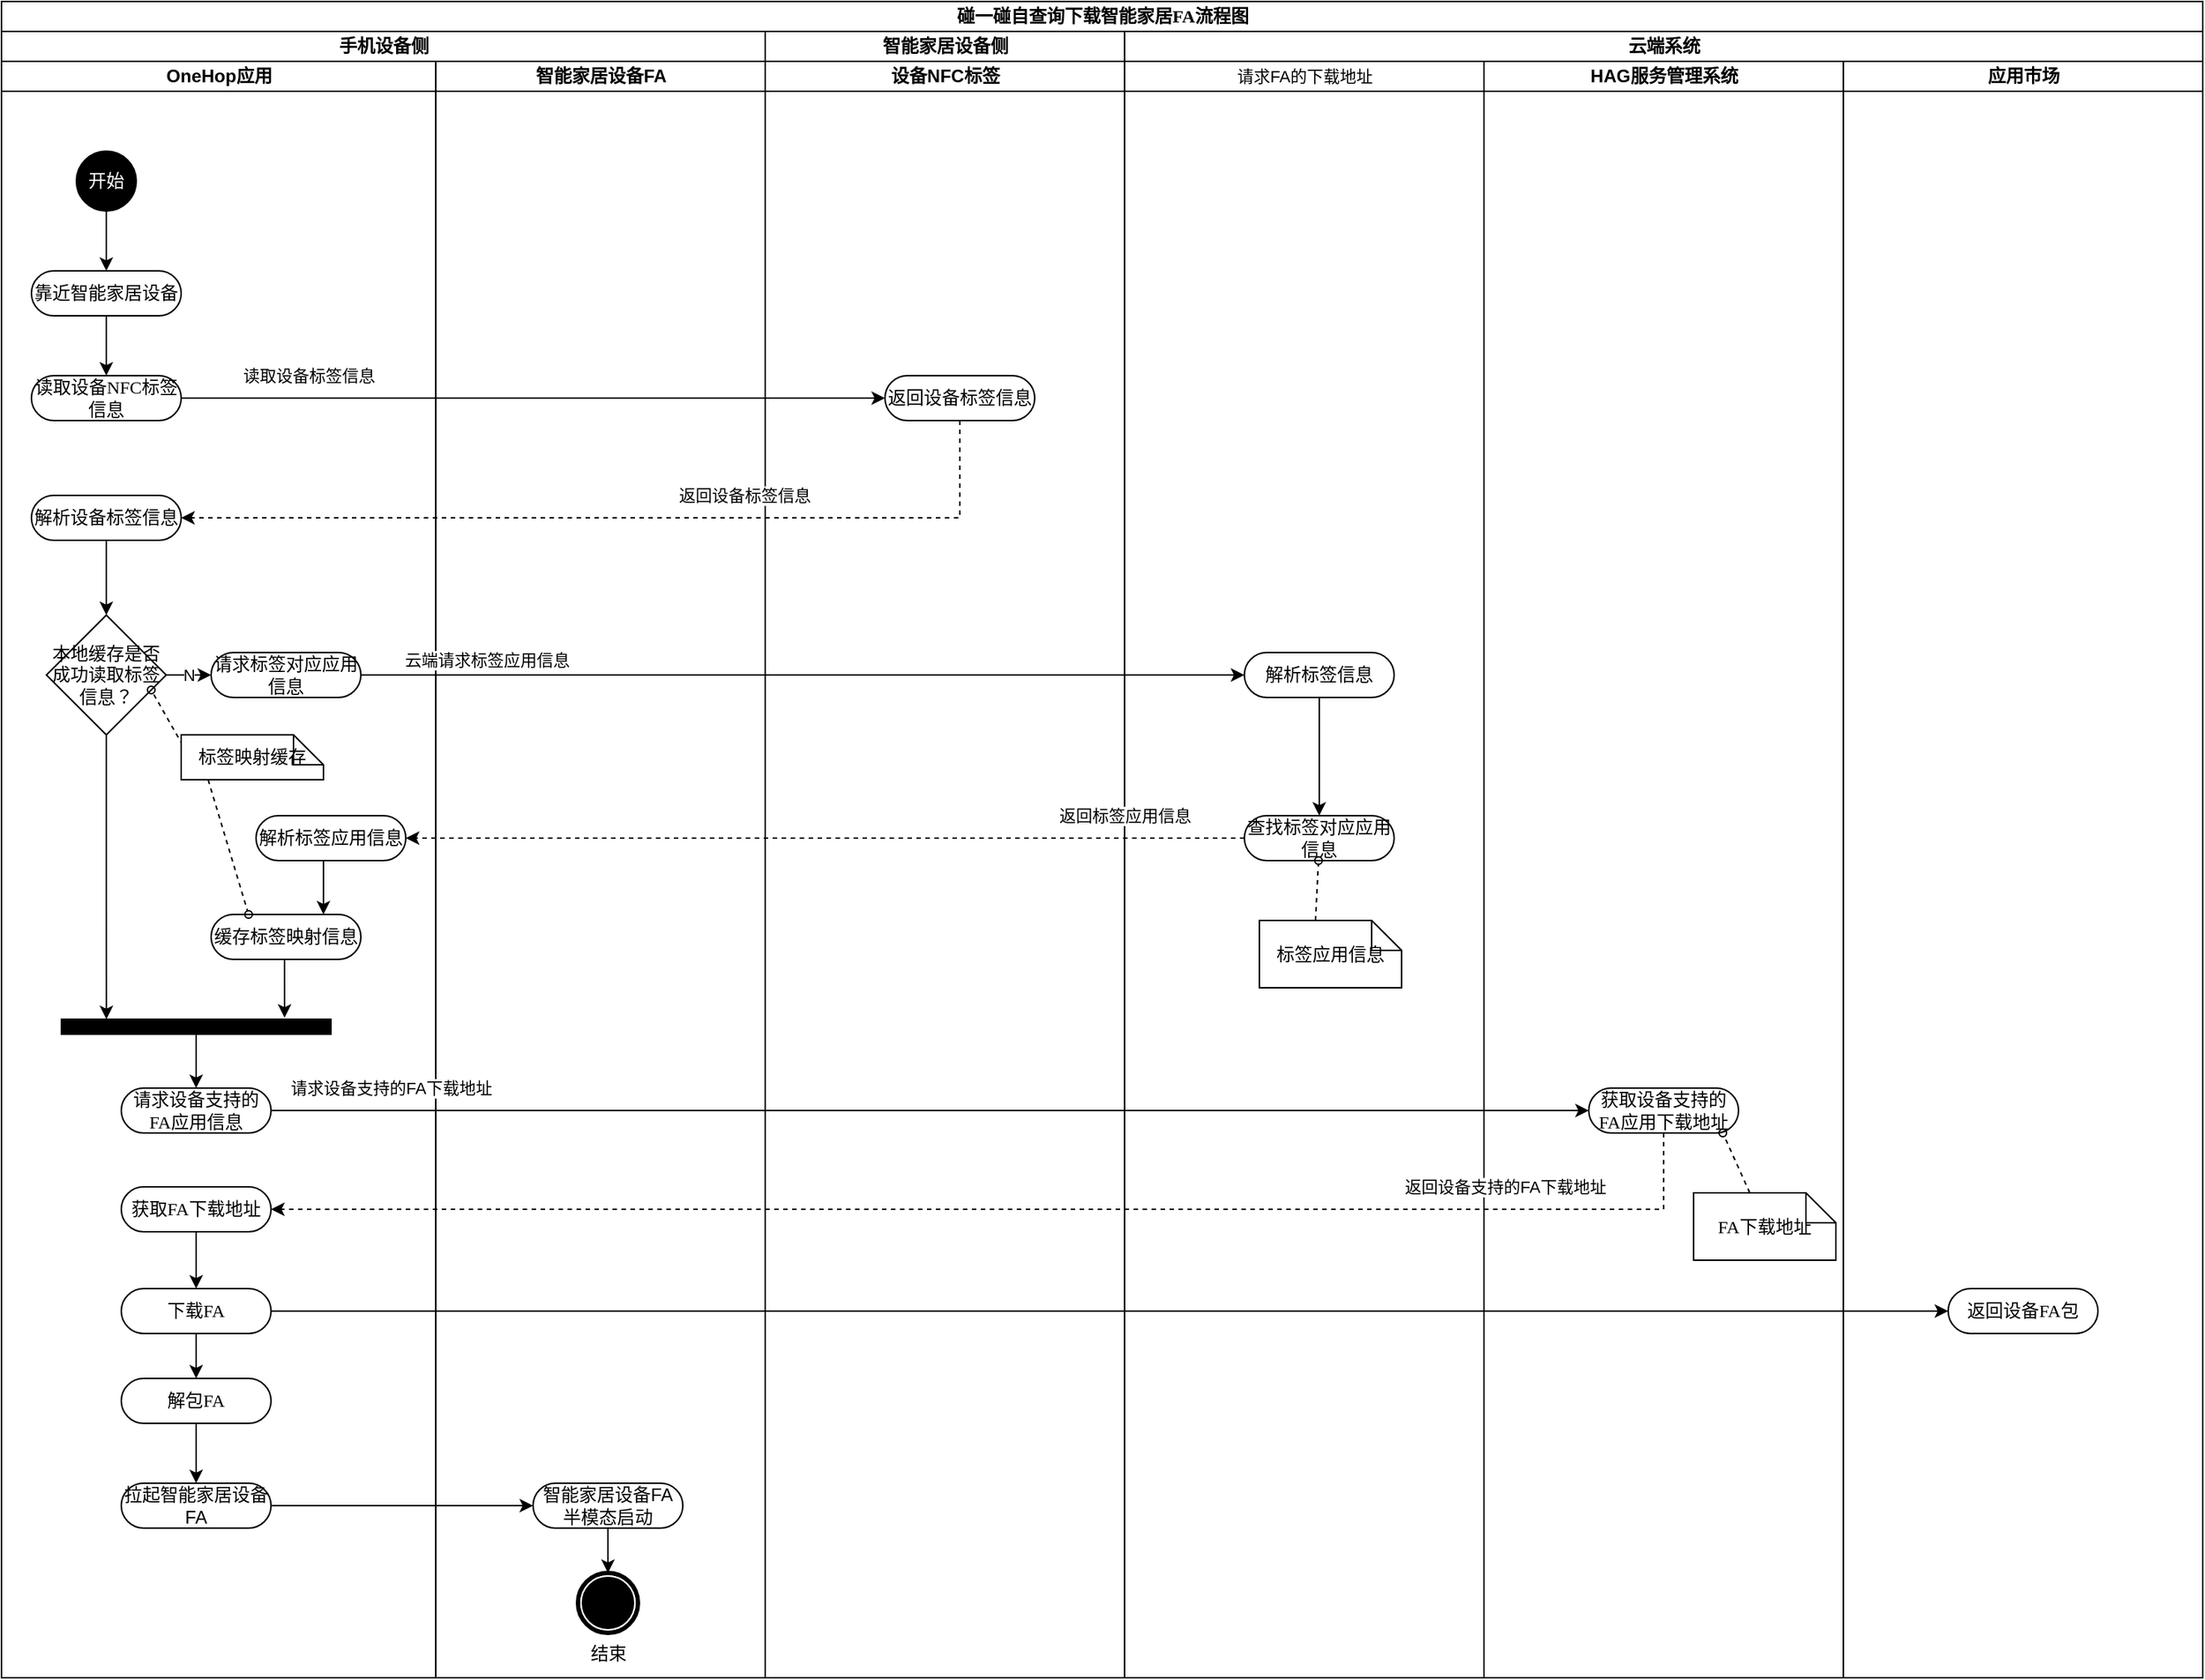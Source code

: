 <mxfile version="13.4.2" type="github">
  <diagram name="Page-1" id="e7e014a7-5840-1c2e-5031-d8a46d1fe8dd">
    <mxGraphModel dx="1461" dy="794" grid="1" gridSize="10" guides="1" tooltips="1" connect="1" arrows="1" fold="1" page="1" pageScale="1" pageWidth="1169" pageHeight="826" background="#ffffff" math="0" shadow="0">
      <root>
        <mxCell id="0" />
        <mxCell id="1" parent="0" />
        <mxCell id="CxLfZUfCz9YsHEarrwwl-1" value="碰一碰自查询下载智能家居FA流程图" style="swimlane;html=1;childLayout=stackLayout;startSize=20;rounded=0;shadow=0;comic=0;labelBackgroundColor=none;strokeWidth=1;fontFamily=Verdana;fontSize=12;align=center;" vertex="1" parent="1">
          <mxGeometry x="180" y="100" width="1470" height="1120" as="geometry" />
        </mxCell>
        <mxCell id="CxLfZUfCz9YsHEarrwwl-2" value="手机设备侧" style="swimlane;html=1;startSize=20;" vertex="1" parent="CxLfZUfCz9YsHEarrwwl-1">
          <mxGeometry y="20" width="510" height="1100" as="geometry" />
        </mxCell>
        <mxCell id="CxLfZUfCz9YsHEarrwwl-53" value="OneHop应用" style="swimlane;html=1;startSize=20;" vertex="1" parent="CxLfZUfCz9YsHEarrwwl-2">
          <mxGeometry y="20" width="290" height="1080" as="geometry" />
        </mxCell>
        <mxCell id="CxLfZUfCz9YsHEarrwwl-62" style="edgeStyle=orthogonalEdgeStyle;rounded=0;orthogonalLoop=1;jettySize=auto;html=1;exitX=0.5;exitY=1;exitDx=0;exitDy=0;entryX=0.5;entryY=0;entryDx=0;entryDy=0;" edge="1" parent="CxLfZUfCz9YsHEarrwwl-53" source="CxLfZUfCz9YsHEarrwwl-59" target="CxLfZUfCz9YsHEarrwwl-60">
          <mxGeometry relative="1" as="geometry" />
        </mxCell>
        <mxCell id="CxLfZUfCz9YsHEarrwwl-74" value="N" style="edgeStyle=orthogonalEdgeStyle;rounded=0;orthogonalLoop=1;jettySize=auto;html=1;exitX=1;exitY=0.5;exitDx=0;exitDy=0;" edge="1" parent="CxLfZUfCz9YsHEarrwwl-53" source="CxLfZUfCz9YsHEarrwwl-70" target="CxLfZUfCz9YsHEarrwwl-72">
          <mxGeometry relative="1" as="geometry" />
        </mxCell>
        <mxCell id="CxLfZUfCz9YsHEarrwwl-99" value="" style="edgeStyle=orthogonalEdgeStyle;rounded=0;orthogonalLoop=1;jettySize=auto;html=1;entryX=0.167;entryY=0;entryDx=0;entryDy=0;entryPerimeter=0;" edge="1" parent="CxLfZUfCz9YsHEarrwwl-53" source="CxLfZUfCz9YsHEarrwwl-70" target="CxLfZUfCz9YsHEarrwwl-96">
          <mxGeometry relative="1" as="geometry">
            <mxPoint x="70" y="530" as="targetPoint" />
          </mxGeometry>
        </mxCell>
        <mxCell id="CxLfZUfCz9YsHEarrwwl-70" value="本地缓存是否成功读取标签信息？" style="rhombus;whiteSpace=wrap;html=1;" vertex="1" parent="CxLfZUfCz9YsHEarrwwl-53">
          <mxGeometry x="30" y="370" width="80" height="80" as="geometry" />
        </mxCell>
        <mxCell id="CxLfZUfCz9YsHEarrwwl-59" value="&lt;font color=&quot;#ffffff&quot;&gt;开始&lt;/font&gt;" style="ellipse;whiteSpace=wrap;html=1;rounded=0;shadow=0;comic=0;labelBackgroundColor=none;strokeWidth=1;fillColor=#000000;fontFamily=Verdana;fontSize=12;align=center;" vertex="1" parent="CxLfZUfCz9YsHEarrwwl-53">
          <mxGeometry x="50" y="60" width="40" height="40" as="geometry" />
        </mxCell>
        <mxCell id="CxLfZUfCz9YsHEarrwwl-65" style="edgeStyle=orthogonalEdgeStyle;rounded=0;orthogonalLoop=1;jettySize=auto;html=1;exitX=0.5;exitY=1;exitDx=0;exitDy=0;" edge="1" parent="CxLfZUfCz9YsHEarrwwl-53" source="CxLfZUfCz9YsHEarrwwl-60" target="CxLfZUfCz9YsHEarrwwl-64">
          <mxGeometry relative="1" as="geometry" />
        </mxCell>
        <mxCell id="CxLfZUfCz9YsHEarrwwl-60" value="靠近智能家居设备" style="rounded=1;whiteSpace=wrap;html=1;shadow=0;comic=0;labelBackgroundColor=none;strokeWidth=1;fontFamily=Verdana;fontSize=12;align=center;arcSize=50;" vertex="1" parent="CxLfZUfCz9YsHEarrwwl-53">
          <mxGeometry x="20" y="140" width="100" height="30" as="geometry" />
        </mxCell>
        <mxCell id="CxLfZUfCz9YsHEarrwwl-64" value="读取设备NFC标签信息" style="rounded=1;whiteSpace=wrap;html=1;shadow=0;comic=0;labelBackgroundColor=none;strokeWidth=1;fontFamily=Verdana;fontSize=12;align=center;arcSize=50;" vertex="1" parent="CxLfZUfCz9YsHEarrwwl-53">
          <mxGeometry x="20" y="210" width="100" height="30" as="geometry" />
        </mxCell>
        <mxCell id="CxLfZUfCz9YsHEarrwwl-73" style="edgeStyle=orthogonalEdgeStyle;rounded=0;orthogonalLoop=1;jettySize=auto;html=1;exitX=0.5;exitY=1;exitDx=0;exitDy=0;entryX=0.5;entryY=0;entryDx=0;entryDy=0;" edge="1" parent="CxLfZUfCz9YsHEarrwwl-53" source="CxLfZUfCz9YsHEarrwwl-67" target="CxLfZUfCz9YsHEarrwwl-70">
          <mxGeometry relative="1" as="geometry" />
        </mxCell>
        <mxCell id="CxLfZUfCz9YsHEarrwwl-67" value="解析设备标签信息" style="rounded=1;whiteSpace=wrap;html=1;shadow=0;comic=0;labelBackgroundColor=none;strokeWidth=1;fontFamily=Verdana;fontSize=12;align=center;arcSize=50;" vertex="1" parent="CxLfZUfCz9YsHEarrwwl-53">
          <mxGeometry x="20" y="290" width="100" height="30" as="geometry" />
        </mxCell>
        <mxCell id="CxLfZUfCz9YsHEarrwwl-87" style="edgeStyle=none;rounded=0;html=1;dashed=1;labelBackgroundColor=none;startArrow=none;startFill=0;startSize=5;endArrow=oval;endFill=0;endSize=5;jettySize=auto;orthogonalLoop=1;strokeWidth=1;fontFamily=Verdana;fontSize=12;exitX=0.011;exitY=0.233;exitDx=0;exitDy=0;exitPerimeter=0;entryX=0.875;entryY=0.625;entryDx=0;entryDy=0;entryPerimeter=0;" edge="1" parent="CxLfZUfCz9YsHEarrwwl-53" source="CxLfZUfCz9YsHEarrwwl-86" target="CxLfZUfCz9YsHEarrwwl-70">
          <mxGeometry relative="1" as="geometry">
            <mxPoint x="80" y="425" as="sourcePoint" />
            <mxPoint x="100" y="430" as="targetPoint" />
          </mxGeometry>
        </mxCell>
        <mxCell id="CxLfZUfCz9YsHEarrwwl-93" value="请求设备支持的FA应用信息" style="rounded=1;whiteSpace=wrap;html=1;shadow=0;comic=0;labelBackgroundColor=none;strokeWidth=1;fontFamily=Verdana;fontSize=12;align=center;arcSize=50;" vertex="1" parent="CxLfZUfCz9YsHEarrwwl-53">
          <mxGeometry x="80" y="686" width="100" height="30" as="geometry" />
        </mxCell>
        <mxCell id="CxLfZUfCz9YsHEarrwwl-113" style="edgeStyle=orthogonalEdgeStyle;rounded=0;orthogonalLoop=1;jettySize=auto;html=1;exitX=0.5;exitY=1;exitDx=0;exitDy=0;entryX=0.5;entryY=0;entryDx=0;entryDy=0;" edge="1" parent="CxLfZUfCz9YsHEarrwwl-53" source="CxLfZUfCz9YsHEarrwwl-106" target="CxLfZUfCz9YsHEarrwwl-111">
          <mxGeometry relative="1" as="geometry" />
        </mxCell>
        <mxCell id="CxLfZUfCz9YsHEarrwwl-106" value="获取FA下载地址" style="rounded=1;whiteSpace=wrap;html=1;shadow=0;comic=0;labelBackgroundColor=none;strokeWidth=1;fontFamily=Verdana;fontSize=12;align=center;arcSize=50;" vertex="1" parent="CxLfZUfCz9YsHEarrwwl-53">
          <mxGeometry x="80" y="752" width="100" height="30" as="geometry" />
        </mxCell>
        <mxCell id="CxLfZUfCz9YsHEarrwwl-121" style="edgeStyle=orthogonalEdgeStyle;rounded=0;orthogonalLoop=1;jettySize=auto;html=1;exitX=0.5;exitY=1;exitDx=0;exitDy=0;entryX=0.5;entryY=0;entryDx=0;entryDy=0;" edge="1" parent="CxLfZUfCz9YsHEarrwwl-53" source="CxLfZUfCz9YsHEarrwwl-111" target="CxLfZUfCz9YsHEarrwwl-114">
          <mxGeometry relative="1" as="geometry" />
        </mxCell>
        <mxCell id="CxLfZUfCz9YsHEarrwwl-111" value="下载FA" style="rounded=1;whiteSpace=wrap;html=1;shadow=0;comic=0;labelBackgroundColor=none;strokeWidth=1;fontFamily=Verdana;fontSize=12;align=center;arcSize=50;" vertex="1" parent="CxLfZUfCz9YsHEarrwwl-53">
          <mxGeometry x="80" y="820" width="100" height="30" as="geometry" />
        </mxCell>
        <mxCell id="CxLfZUfCz9YsHEarrwwl-122" style="edgeStyle=orthogonalEdgeStyle;rounded=0;orthogonalLoop=1;jettySize=auto;html=1;exitX=0.5;exitY=1;exitDx=0;exitDy=0;entryX=0.5;entryY=0;entryDx=0;entryDy=0;" edge="1" parent="CxLfZUfCz9YsHEarrwwl-53" source="CxLfZUfCz9YsHEarrwwl-114" target="CxLfZUfCz9YsHEarrwwl-115">
          <mxGeometry relative="1" as="geometry" />
        </mxCell>
        <mxCell id="CxLfZUfCz9YsHEarrwwl-114" value="解包FA" style="rounded=1;whiteSpace=wrap;html=1;shadow=0;comic=0;labelBackgroundColor=none;strokeWidth=1;fontFamily=Verdana;fontSize=12;align=center;arcSize=50;" vertex="1" parent="CxLfZUfCz9YsHEarrwwl-53">
          <mxGeometry x="80" y="880" width="100" height="30" as="geometry" />
        </mxCell>
        <mxCell id="CxLfZUfCz9YsHEarrwwl-115" value="&lt;span style=&quot;font-family: helvetica;&quot;&gt;拉起智能家居设备FA&lt;/span&gt;" style="rounded=1;whiteSpace=wrap;html=1;shadow=0;comic=0;labelBackgroundColor=none;strokeWidth=1;fontFamily=Verdana;fontSize=12;align=center;arcSize=50;fontStyle=0" vertex="1" parent="CxLfZUfCz9YsHEarrwwl-53">
          <mxGeometry x="80" y="950" width="100" height="30" as="geometry" />
        </mxCell>
        <mxCell id="CxLfZUfCz9YsHEarrwwl-86" value="标签映射缓存" style="shape=note;whiteSpace=wrap;html=1;rounded=0;shadow=0;comic=0;labelBackgroundColor=none;strokeWidth=1;fontFamily=Verdana;fontSize=12;align=center;size=20;" vertex="1" parent="CxLfZUfCz9YsHEarrwwl-53">
          <mxGeometry x="120" y="450" width="95" height="30" as="geometry" />
        </mxCell>
        <mxCell id="CxLfZUfCz9YsHEarrwwl-101" style="edgeStyle=orthogonalEdgeStyle;rounded=0;orthogonalLoop=1;jettySize=auto;html=1;exitX=0.5;exitY=1;exitDx=0;exitDy=0;entryX=0.5;entryY=0;entryDx=0;entryDy=0;" edge="1" parent="CxLfZUfCz9YsHEarrwwl-53" source="CxLfZUfCz9YsHEarrwwl-96" target="CxLfZUfCz9YsHEarrwwl-93">
          <mxGeometry relative="1" as="geometry" />
        </mxCell>
        <mxCell id="CxLfZUfCz9YsHEarrwwl-96" value="" style="whiteSpace=wrap;html=1;rounded=0;shadow=0;comic=0;labelBackgroundColor=none;strokeWidth=1;fillColor=#000000;fontFamily=Verdana;fontSize=12;align=center;rotation=0;" vertex="1" parent="CxLfZUfCz9YsHEarrwwl-53">
          <mxGeometry x="40" y="640" width="180" height="10" as="geometry" />
        </mxCell>
        <mxCell id="CxLfZUfCz9YsHEarrwwl-100" style="edgeStyle=orthogonalEdgeStyle;rounded=0;orthogonalLoop=1;jettySize=auto;html=1;exitX=0.5;exitY=1;exitDx=0;exitDy=0;entryX=0.828;entryY=-0.1;entryDx=0;entryDy=0;entryPerimeter=0;" edge="1" parent="CxLfZUfCz9YsHEarrwwl-53" source="CxLfZUfCz9YsHEarrwwl-88" target="CxLfZUfCz9YsHEarrwwl-96">
          <mxGeometry relative="1" as="geometry" />
        </mxCell>
        <mxCell id="CxLfZUfCz9YsHEarrwwl-88" value="缓存标签映射信息" style="rounded=1;whiteSpace=wrap;html=1;shadow=0;comic=0;labelBackgroundColor=none;strokeWidth=1;fontFamily=Verdana;fontSize=12;align=center;arcSize=50;" vertex="1" parent="CxLfZUfCz9YsHEarrwwl-53">
          <mxGeometry x="140" y="570" width="100" height="30" as="geometry" />
        </mxCell>
        <mxCell id="CxLfZUfCz9YsHEarrwwl-72" value="请求标签对应应用信息" style="rounded=1;whiteSpace=wrap;html=1;shadow=0;comic=0;labelBackgroundColor=none;strokeWidth=1;fontFamily=Verdana;fontSize=12;align=center;arcSize=50;" vertex="1" parent="CxLfZUfCz9YsHEarrwwl-53">
          <mxGeometry x="140" y="395" width="100" height="30" as="geometry" />
        </mxCell>
        <mxCell id="CxLfZUfCz9YsHEarrwwl-89" style="edgeStyle=none;rounded=0;html=1;dashed=1;labelBackgroundColor=none;startArrow=none;startFill=0;startSize=5;endArrow=oval;endFill=0;endSize=5;jettySize=auto;orthogonalLoop=1;strokeWidth=1;fontFamily=Verdana;fontSize=12;entryX=0.25;entryY=0;entryDx=0;entryDy=0;" edge="1" parent="CxLfZUfCz9YsHEarrwwl-53" target="CxLfZUfCz9YsHEarrwwl-88">
          <mxGeometry relative="1" as="geometry">
            <mxPoint x="138" y="480" as="sourcePoint" />
            <mxPoint x="110" y="430" as="targetPoint" />
          </mxGeometry>
        </mxCell>
        <mxCell id="CxLfZUfCz9YsHEarrwwl-90" style="edgeStyle=orthogonalEdgeStyle;rounded=0;orthogonalLoop=1;jettySize=auto;html=1;exitX=0.5;exitY=1;exitDx=0;exitDy=0;entryX=0.75;entryY=0;entryDx=0;entryDy=0;" edge="1" parent="CxLfZUfCz9YsHEarrwwl-53" source="CxLfZUfCz9YsHEarrwwl-80" target="CxLfZUfCz9YsHEarrwwl-88">
          <mxGeometry relative="1" as="geometry" />
        </mxCell>
        <mxCell id="CxLfZUfCz9YsHEarrwwl-80" value="解析标签应用信息" style="rounded=1;whiteSpace=wrap;html=1;shadow=0;comic=0;labelBackgroundColor=none;strokeWidth=1;fontFamily=Verdana;fontSize=12;align=center;arcSize=50;" vertex="1" parent="CxLfZUfCz9YsHEarrwwl-53">
          <mxGeometry x="170" y="504" width="100" height="30" as="geometry" />
        </mxCell>
        <mxCell id="CxLfZUfCz9YsHEarrwwl-54" value="智能家居设备FA" style="swimlane;html=1;startSize=20;" vertex="1" parent="CxLfZUfCz9YsHEarrwwl-2">
          <mxGeometry x="290" y="20" width="220" height="1080" as="geometry" />
        </mxCell>
        <mxCell id="CxLfZUfCz9YsHEarrwwl-124" style="edgeStyle=orthogonalEdgeStyle;rounded=0;orthogonalLoop=1;jettySize=auto;html=1;exitX=0.5;exitY=1;exitDx=0;exitDy=0;" edge="1" parent="CxLfZUfCz9YsHEarrwwl-54" source="CxLfZUfCz9YsHEarrwwl-117" target="CxLfZUfCz9YsHEarrwwl-119">
          <mxGeometry relative="1" as="geometry" />
        </mxCell>
        <mxCell id="CxLfZUfCz9YsHEarrwwl-117" value="&lt;span style=&quot;font-family: &amp;#34;helvetica&amp;#34;&quot;&gt;智能家居设备FA半模态启动&lt;/span&gt;" style="rounded=1;whiteSpace=wrap;html=1;shadow=0;comic=0;labelBackgroundColor=none;strokeWidth=1;fontFamily=Verdana;fontSize=12;align=center;arcSize=50;fontStyle=0" vertex="1" parent="CxLfZUfCz9YsHEarrwwl-54">
          <mxGeometry x="65" y="950" width="100" height="30" as="geometry" />
        </mxCell>
        <mxCell id="CxLfZUfCz9YsHEarrwwl-119" value="结束" style="shape=mxgraph.bpmn.shape;html=1;verticalLabelPosition=bottom;labelBackgroundColor=#ffffff;verticalAlign=top;perimeter=ellipsePerimeter;outline=end;symbol=terminate;rounded=0;shadow=0;comic=0;strokeWidth=1;fontFamily=Verdana;fontSize=12;align=center;" vertex="1" parent="CxLfZUfCz9YsHEarrwwl-54">
          <mxGeometry x="95" y="1010" width="40" height="40" as="geometry" />
        </mxCell>
        <mxCell id="CxLfZUfCz9YsHEarrwwl-123" style="edgeStyle=orthogonalEdgeStyle;rounded=0;orthogonalLoop=1;jettySize=auto;html=1;exitX=1;exitY=0.5;exitDx=0;exitDy=0;" edge="1" parent="CxLfZUfCz9YsHEarrwwl-2" source="CxLfZUfCz9YsHEarrwwl-115" target="CxLfZUfCz9YsHEarrwwl-117">
          <mxGeometry relative="1" as="geometry" />
        </mxCell>
        <mxCell id="CxLfZUfCz9YsHEarrwwl-5" value="智能家居设备侧" style="swimlane;html=1;startSize=20;" vertex="1" parent="CxLfZUfCz9YsHEarrwwl-1">
          <mxGeometry x="510" y="20" width="240" height="1100" as="geometry" />
        </mxCell>
        <mxCell id="CxLfZUfCz9YsHEarrwwl-44" value="设备NFC标签" style="swimlane;html=1;startSize=20;" vertex="1" parent="CxLfZUfCz9YsHEarrwwl-5">
          <mxGeometry y="20" width="240" height="1080" as="geometry" />
        </mxCell>
        <mxCell id="CxLfZUfCz9YsHEarrwwl-61" value="返回设备标签信息" style="rounded=1;whiteSpace=wrap;html=1;shadow=0;comic=0;labelBackgroundColor=none;strokeWidth=1;fontFamily=Verdana;fontSize=12;align=center;arcSize=50;" vertex="1" parent="CxLfZUfCz9YsHEarrwwl-44">
          <mxGeometry x="80" y="210" width="100" height="30" as="geometry" />
        </mxCell>
        <mxCell id="CxLfZUfCz9YsHEarrwwl-66" style="edgeStyle=orthogonalEdgeStyle;rounded=0;orthogonalLoop=1;jettySize=auto;html=1;exitX=1;exitY=0.5;exitDx=0;exitDy=0;entryX=0;entryY=0.5;entryDx=0;entryDy=0;" edge="1" parent="CxLfZUfCz9YsHEarrwwl-1" source="CxLfZUfCz9YsHEarrwwl-64" target="CxLfZUfCz9YsHEarrwwl-61">
          <mxGeometry relative="1" as="geometry" />
        </mxCell>
        <mxCell id="CxLfZUfCz9YsHEarrwwl-84" value="读取设备标签信息" style="edgeLabel;html=1;align=center;verticalAlign=middle;resizable=0;points=[];" vertex="1" connectable="0" parent="CxLfZUfCz9YsHEarrwwl-66">
          <mxGeometry x="-0.682" relative="1" as="geometry">
            <mxPoint x="10" y="-15" as="offset" />
          </mxGeometry>
        </mxCell>
        <mxCell id="CxLfZUfCz9YsHEarrwwl-68" style="edgeStyle=orthogonalEdgeStyle;rounded=0;orthogonalLoop=1;jettySize=auto;html=1;exitX=0.5;exitY=1;exitDx=0;exitDy=0;entryX=1;entryY=0.5;entryDx=0;entryDy=0;dashed=1;" edge="1" parent="CxLfZUfCz9YsHEarrwwl-1" source="CxLfZUfCz9YsHEarrwwl-61" target="CxLfZUfCz9YsHEarrwwl-67">
          <mxGeometry relative="1" as="geometry" />
        </mxCell>
        <mxCell id="CxLfZUfCz9YsHEarrwwl-83" value="返回设备标签信息" style="edgeLabel;html=1;align=center;verticalAlign=middle;resizable=0;points=[];" vertex="1" connectable="0" parent="CxLfZUfCz9YsHEarrwwl-68">
          <mxGeometry x="-0.031" y="2" relative="1" as="geometry">
            <mxPoint x="74" y="-17" as="offset" />
          </mxGeometry>
        </mxCell>
        <mxCell id="CxLfZUfCz9YsHEarrwwl-75" style="edgeStyle=orthogonalEdgeStyle;rounded=0;orthogonalLoop=1;jettySize=auto;html=1;exitX=1;exitY=0.5;exitDx=0;exitDy=0;entryX=0;entryY=0.5;entryDx=0;entryDy=0;" edge="1" parent="CxLfZUfCz9YsHEarrwwl-1" source="CxLfZUfCz9YsHEarrwwl-72" target="CxLfZUfCz9YsHEarrwwl-71">
          <mxGeometry relative="1" as="geometry" />
        </mxCell>
        <mxCell id="CxLfZUfCz9YsHEarrwwl-85" value="云端请求标签应用信息" style="edgeLabel;html=1;align=center;verticalAlign=middle;resizable=0;points=[];" vertex="1" connectable="0" parent="CxLfZUfCz9YsHEarrwwl-75">
          <mxGeometry x="-0.815" relative="1" as="geometry">
            <mxPoint x="29" y="-10" as="offset" />
          </mxGeometry>
        </mxCell>
        <mxCell id="CxLfZUfCz9YsHEarrwwl-33" value="云端系统" style="swimlane;html=1;startSize=20;" vertex="1" parent="CxLfZUfCz9YsHEarrwwl-1">
          <mxGeometry x="750" y="20" width="720" height="1100" as="geometry" />
        </mxCell>
        <mxCell id="CxLfZUfCz9YsHEarrwwl-57" value="&#xa;&#xa;&lt;span style=&quot;color: rgb(0, 0, 0); font-family: helvetica; font-size: 11px; font-style: normal; font-weight: 400; letter-spacing: normal; text-align: center; text-indent: 0px; text-transform: none; word-spacing: 0px; background-color: rgb(255, 255, 255); display: inline; float: none;&quot;&gt;请求FA的下载地址&lt;/span&gt;&#xa;&#xa;" style="swimlane;html=1;startSize=20;" vertex="1" parent="CxLfZUfCz9YsHEarrwwl-33">
          <mxGeometry y="20" width="240" height="1080" as="geometry" />
        </mxCell>
        <mxCell id="CxLfZUfCz9YsHEarrwwl-77" value="查找标签对应应用信息" style="rounded=1;whiteSpace=wrap;html=1;shadow=0;comic=0;labelBackgroundColor=none;strokeWidth=1;fontFamily=Verdana;fontSize=12;align=center;arcSize=50;" vertex="1" parent="CxLfZUfCz9YsHEarrwwl-57">
          <mxGeometry x="80" y="504" width="100" height="30" as="geometry" />
        </mxCell>
        <mxCell id="CxLfZUfCz9YsHEarrwwl-78" style="edgeStyle=orthogonalEdgeStyle;rounded=0;orthogonalLoop=1;jettySize=auto;html=1;exitX=0.5;exitY=1;exitDx=0;exitDy=0;entryX=0.5;entryY=0;entryDx=0;entryDy=0;" edge="1" parent="CxLfZUfCz9YsHEarrwwl-57" source="CxLfZUfCz9YsHEarrwwl-71" target="CxLfZUfCz9YsHEarrwwl-77">
          <mxGeometry relative="1" as="geometry" />
        </mxCell>
        <mxCell id="CxLfZUfCz9YsHEarrwwl-71" value="解析标签信息" style="rounded=1;whiteSpace=wrap;html=1;shadow=0;comic=0;labelBackgroundColor=none;strokeWidth=1;fontFamily=Verdana;fontSize=12;align=center;arcSize=50;" vertex="1" parent="CxLfZUfCz9YsHEarrwwl-57">
          <mxGeometry x="80" y="395" width="100" height="30" as="geometry" />
        </mxCell>
        <mxCell id="CxLfZUfCz9YsHEarrwwl-79" style="edgeStyle=none;rounded=0;html=1;dashed=1;labelBackgroundColor=none;startArrow=none;startFill=0;startSize=5;endArrow=oval;endFill=0;endSize=5;jettySize=auto;orthogonalLoop=1;strokeWidth=1;fontFamily=Verdana;fontSize=12;exitX=0;exitY=0;exitDx=37.5;exitDy=0;exitPerimeter=0;" edge="1" parent="CxLfZUfCz9YsHEarrwwl-57" source="CxLfZUfCz9YsHEarrwwl-76">
          <mxGeometry relative="1" as="geometry">
            <mxPoint x="130" y="612" as="sourcePoint" />
            <mxPoint x="129.5" y="534" as="targetPoint" />
          </mxGeometry>
        </mxCell>
        <mxCell id="CxLfZUfCz9YsHEarrwwl-76" value="标签应用信息" style="shape=note;whiteSpace=wrap;html=1;rounded=0;shadow=0;comic=0;labelBackgroundColor=none;strokeWidth=1;fontFamily=Verdana;fontSize=12;align=center;size=20;" vertex="1" parent="CxLfZUfCz9YsHEarrwwl-57">
          <mxGeometry x="90" y="574" width="95" height="45" as="geometry" />
        </mxCell>
        <mxCell id="CxLfZUfCz9YsHEarrwwl-56" value="HAG服务管理系统" style="swimlane;html=1;startSize=20;" vertex="1" parent="CxLfZUfCz9YsHEarrwwl-33">
          <mxGeometry x="240" y="20" width="240" height="1080" as="geometry" />
        </mxCell>
        <mxCell id="CxLfZUfCz9YsHEarrwwl-102" value="获取设备支持的FA应用下载地址" style="rounded=1;whiteSpace=wrap;html=1;shadow=0;comic=0;labelBackgroundColor=none;strokeWidth=1;fontFamily=Verdana;fontSize=12;align=center;arcSize=50;" vertex="1" parent="CxLfZUfCz9YsHEarrwwl-56">
          <mxGeometry x="70" y="686" width="100" height="30" as="geometry" />
        </mxCell>
        <mxCell id="CxLfZUfCz9YsHEarrwwl-104" style="edgeStyle=none;rounded=0;html=1;dashed=1;labelBackgroundColor=none;startArrow=none;startFill=0;startSize=5;endArrow=oval;endFill=0;endSize=5;jettySize=auto;orthogonalLoop=1;strokeWidth=1;fontFamily=Verdana;fontSize=12;exitX=0;exitY=0;exitDx=37.5;exitDy=0;exitPerimeter=0;" edge="1" parent="CxLfZUfCz9YsHEarrwwl-56" source="CxLfZUfCz9YsHEarrwwl-105">
          <mxGeometry relative="1" as="geometry">
            <mxPoint x="-770" y="654" as="sourcePoint" />
            <mxPoint x="159.5" y="716" as="targetPoint" />
          </mxGeometry>
        </mxCell>
        <mxCell id="CxLfZUfCz9YsHEarrwwl-105" value="FA下载地址" style="shape=note;whiteSpace=wrap;html=1;rounded=0;shadow=0;comic=0;labelBackgroundColor=none;strokeWidth=1;fontFamily=Verdana;fontSize=12;align=center;size=20;" vertex="1" parent="CxLfZUfCz9YsHEarrwwl-56">
          <mxGeometry x="140" y="756" width="95" height="45" as="geometry" />
        </mxCell>
        <mxCell id="CxLfZUfCz9YsHEarrwwl-58" value="应用市场" style="swimlane;html=1;startSize=20;" vertex="1" parent="CxLfZUfCz9YsHEarrwwl-33">
          <mxGeometry x="480" y="20" width="240" height="1080" as="geometry" />
        </mxCell>
        <mxCell id="CxLfZUfCz9YsHEarrwwl-110" value="返回设备FA包" style="rounded=1;whiteSpace=wrap;html=1;shadow=0;comic=0;labelBackgroundColor=none;strokeWidth=1;fontFamily=Verdana;fontSize=12;align=center;arcSize=50;" vertex="1" parent="CxLfZUfCz9YsHEarrwwl-58">
          <mxGeometry x="70" y="820" width="100" height="30" as="geometry" />
        </mxCell>
        <mxCell id="CxLfZUfCz9YsHEarrwwl-81" style="edgeStyle=orthogonalEdgeStyle;rounded=0;orthogonalLoop=1;jettySize=auto;html=1;exitX=0;exitY=0.5;exitDx=0;exitDy=0;entryX=1;entryY=0.5;entryDx=0;entryDy=0;dashed=1;" edge="1" parent="CxLfZUfCz9YsHEarrwwl-1" source="CxLfZUfCz9YsHEarrwwl-77" target="CxLfZUfCz9YsHEarrwwl-80">
          <mxGeometry relative="1" as="geometry" />
        </mxCell>
        <mxCell id="CxLfZUfCz9YsHEarrwwl-82" value="返回标签应用信息" style="edgeLabel;html=1;align=center;verticalAlign=middle;resizable=0;points=[];" vertex="1" connectable="0" parent="CxLfZUfCz9YsHEarrwwl-81">
          <mxGeometry x="-0.2" y="2" relative="1" as="geometry">
            <mxPoint x="144" y="-17" as="offset" />
          </mxGeometry>
        </mxCell>
        <mxCell id="CxLfZUfCz9YsHEarrwwl-103" style="edgeStyle=orthogonalEdgeStyle;rounded=0;orthogonalLoop=1;jettySize=auto;html=1;exitX=1;exitY=0.5;exitDx=0;exitDy=0;entryX=0;entryY=0.5;entryDx=0;entryDy=0;" edge="1" parent="CxLfZUfCz9YsHEarrwwl-1" source="CxLfZUfCz9YsHEarrwwl-93" target="CxLfZUfCz9YsHEarrwwl-102">
          <mxGeometry relative="1" as="geometry" />
        </mxCell>
        <mxCell id="CxLfZUfCz9YsHEarrwwl-108" value="请求设备支持的FA下载地址" style="edgeLabel;html=1;align=center;verticalAlign=middle;resizable=0;points=[];" vertex="1" connectable="0" parent="CxLfZUfCz9YsHEarrwwl-103">
          <mxGeometry x="-0.811" y="2" relative="1" as="geometry">
            <mxPoint x="-3" y="-13" as="offset" />
          </mxGeometry>
        </mxCell>
        <mxCell id="CxLfZUfCz9YsHEarrwwl-107" style="edgeStyle=orthogonalEdgeStyle;rounded=0;orthogonalLoop=1;jettySize=auto;html=1;exitX=0.5;exitY=1;exitDx=0;exitDy=0;entryX=1;entryY=0.5;entryDx=0;entryDy=0;dashed=1;" edge="1" parent="CxLfZUfCz9YsHEarrwwl-1" source="CxLfZUfCz9YsHEarrwwl-102" target="CxLfZUfCz9YsHEarrwwl-106">
          <mxGeometry relative="1" as="geometry" />
        </mxCell>
        <mxCell id="CxLfZUfCz9YsHEarrwwl-109" value="返回设备支持的FA下载地址" style="edgeLabel;html=1;align=center;verticalAlign=middle;resizable=0;points=[];" vertex="1" connectable="0" parent="CxLfZUfCz9YsHEarrwwl-107">
          <mxGeometry x="-0.555" relative="1" as="geometry">
            <mxPoint x="61" y="-15" as="offset" />
          </mxGeometry>
        </mxCell>
        <mxCell id="CxLfZUfCz9YsHEarrwwl-112" style="edgeStyle=orthogonalEdgeStyle;rounded=0;orthogonalLoop=1;jettySize=auto;html=1;exitX=1;exitY=0.5;exitDx=0;exitDy=0;entryX=0;entryY=0.5;entryDx=0;entryDy=0;" edge="1" parent="CxLfZUfCz9YsHEarrwwl-1" source="CxLfZUfCz9YsHEarrwwl-111" target="CxLfZUfCz9YsHEarrwwl-110">
          <mxGeometry relative="1" as="geometry" />
        </mxCell>
      </root>
    </mxGraphModel>
  </diagram>
</mxfile>
